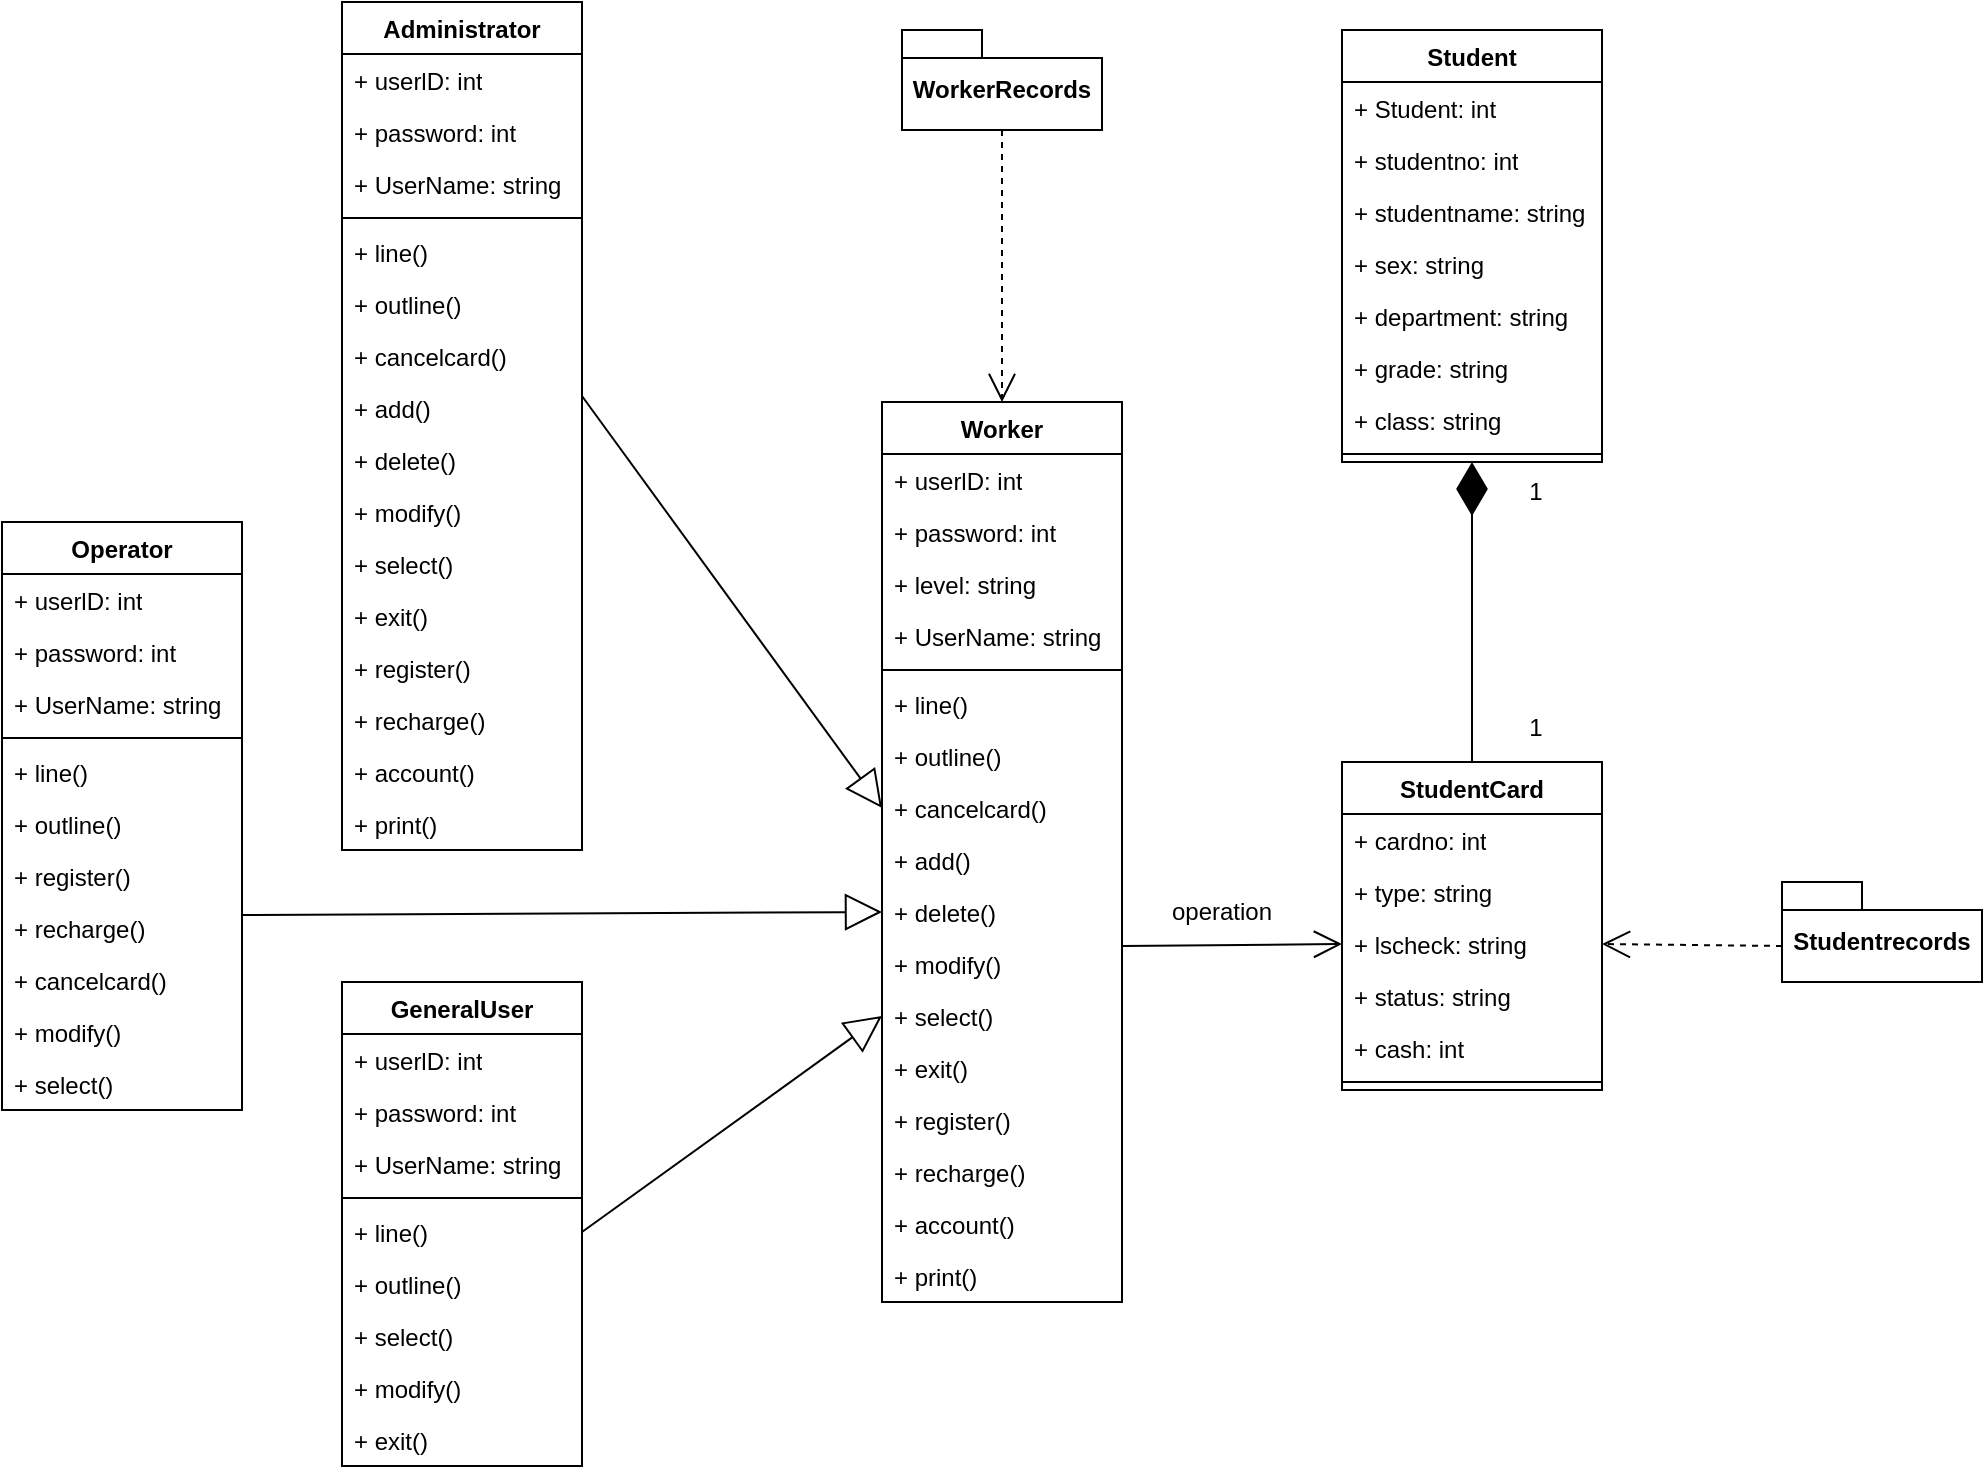 <mxfile version="22.0.8" type="github">
  <diagram name="第 1 页" id="qCt2_IeTUX2xMLSXx4s5">
    <mxGraphModel dx="1434" dy="758" grid="1" gridSize="10" guides="1" tooltips="1" connect="1" arrows="1" fold="1" page="1" pageScale="1" pageWidth="827" pageHeight="1169" math="0" shadow="0">
      <root>
        <mxCell id="0" />
        <mxCell id="1" parent="0" />
        <mxCell id="UJVMYoUxDZK4msPOj0UV-1" value="Operator" style="swimlane;fontStyle=1;align=center;verticalAlign=top;childLayout=stackLayout;horizontal=1;startSize=26;horizontalStack=0;resizeParent=1;resizeParentMax=0;resizeLast=0;collapsible=1;marginBottom=0;whiteSpace=wrap;html=1;" parent="1" vertex="1">
          <mxGeometry x="90" y="270" width="120" height="294" as="geometry" />
        </mxCell>
        <mxCell id="UJVMYoUxDZK4msPOj0UV-2" value="+ userlD: int" style="text;strokeColor=none;fillColor=none;align=left;verticalAlign=top;spacingLeft=4;spacingRight=4;overflow=hidden;rotatable=0;points=[[0,0.5],[1,0.5]];portConstraint=eastwest;whiteSpace=wrap;html=1;" parent="UJVMYoUxDZK4msPOj0UV-1" vertex="1">
          <mxGeometry y="26" width="120" height="26" as="geometry" />
        </mxCell>
        <mxCell id="UJVMYoUxDZK4msPOj0UV-5" value="+ password: int" style="text;strokeColor=none;fillColor=none;align=left;verticalAlign=top;spacingLeft=4;spacingRight=4;overflow=hidden;rotatable=0;points=[[0,0.5],[1,0.5]];portConstraint=eastwest;whiteSpace=wrap;html=1;" parent="UJVMYoUxDZK4msPOj0UV-1" vertex="1">
          <mxGeometry y="52" width="120" height="26" as="geometry" />
        </mxCell>
        <mxCell id="UJVMYoUxDZK4msPOj0UV-6" value="+ UserName: string" style="text;strokeColor=none;fillColor=none;align=left;verticalAlign=top;spacingLeft=4;spacingRight=4;overflow=hidden;rotatable=0;points=[[0,0.5],[1,0.5]];portConstraint=eastwest;whiteSpace=wrap;html=1;" parent="UJVMYoUxDZK4msPOj0UV-1" vertex="1">
          <mxGeometry y="78" width="120" height="26" as="geometry" />
        </mxCell>
        <mxCell id="UJVMYoUxDZK4msPOj0UV-3" value="" style="line;strokeWidth=1;fillColor=none;align=left;verticalAlign=middle;spacingTop=-1;spacingLeft=3;spacingRight=3;rotatable=0;labelPosition=right;points=[];portConstraint=eastwest;strokeColor=inherit;" parent="UJVMYoUxDZK4msPOj0UV-1" vertex="1">
          <mxGeometry y="104" width="120" height="8" as="geometry" />
        </mxCell>
        <mxCell id="UJVMYoUxDZK4msPOj0UV-4" value="+ line()" style="text;strokeColor=none;fillColor=none;align=left;verticalAlign=top;spacingLeft=4;spacingRight=4;overflow=hidden;rotatable=0;points=[[0,0.5],[1,0.5]];portConstraint=eastwest;whiteSpace=wrap;html=1;" parent="UJVMYoUxDZK4msPOj0UV-1" vertex="1">
          <mxGeometry y="112" width="120" height="26" as="geometry" />
        </mxCell>
        <mxCell id="UJVMYoUxDZK4msPOj0UV-7" value="+ outline()" style="text;strokeColor=none;fillColor=none;align=left;verticalAlign=top;spacingLeft=4;spacingRight=4;overflow=hidden;rotatable=0;points=[[0,0.5],[1,0.5]];portConstraint=eastwest;whiteSpace=wrap;html=1;" parent="UJVMYoUxDZK4msPOj0UV-1" vertex="1">
          <mxGeometry y="138" width="120" height="26" as="geometry" />
        </mxCell>
        <mxCell id="UJVMYoUxDZK4msPOj0UV-8" value="+ register()" style="whiteSpace=wrap;html=1;align=left;verticalAlign=top;fillColor=none;strokeColor=none;gradientColor=none;spacingLeft=4;spacingRight=4;" parent="UJVMYoUxDZK4msPOj0UV-1" vertex="1">
          <mxGeometry y="164" width="120" height="26" as="geometry" />
        </mxCell>
        <mxCell id="UJVMYoUxDZK4msPOj0UV-9" value="+ recharge()" style="whiteSpace=wrap;html=1;align=left;verticalAlign=top;fillColor=none;strokeColor=none;gradientColor=none;spacingLeft=4;spacingRight=4;" parent="UJVMYoUxDZK4msPOj0UV-1" vertex="1">
          <mxGeometry y="190" width="120" height="26" as="geometry" />
        </mxCell>
        <mxCell id="UJVMYoUxDZK4msPOj0UV-10" value="+ cancelcard()" style="whiteSpace=wrap;html=1;align=left;verticalAlign=top;fillColor=none;strokeColor=none;gradientColor=none;spacingLeft=4;spacingRight=4;" parent="UJVMYoUxDZK4msPOj0UV-1" vertex="1">
          <mxGeometry y="216" width="120" height="26" as="geometry" />
        </mxCell>
        <mxCell id="UJVMYoUxDZK4msPOj0UV-11" value="+ modify()" style="whiteSpace=wrap;html=1;align=left;verticalAlign=top;fillColor=none;strokeColor=none;gradientColor=none;spacingLeft=4;spacingRight=4;" parent="UJVMYoUxDZK4msPOj0UV-1" vertex="1">
          <mxGeometry y="242" width="120" height="26" as="geometry" />
        </mxCell>
        <mxCell id="UJVMYoUxDZK4msPOj0UV-12" value="+ select()" style="whiteSpace=wrap;html=1;align=left;verticalAlign=top;fillColor=none;strokeColor=none;gradientColor=none;spacingLeft=4;spacingRight=4;" parent="UJVMYoUxDZK4msPOj0UV-1" vertex="1">
          <mxGeometry y="268" width="120" height="26" as="geometry" />
        </mxCell>
        <mxCell id="UJVMYoUxDZK4msPOj0UV-13" value="Administrator" style="swimlane;fontStyle=1;align=center;verticalAlign=top;childLayout=stackLayout;horizontal=1;startSize=26;horizontalStack=0;resizeParent=1;resizeParentMax=0;resizeLast=0;collapsible=1;marginBottom=0;whiteSpace=wrap;html=1;" parent="1" vertex="1">
          <mxGeometry x="260" y="10" width="120" height="424" as="geometry" />
        </mxCell>
        <mxCell id="UJVMYoUxDZK4msPOj0UV-14" value="+ userlD: int" style="text;strokeColor=none;fillColor=none;align=left;verticalAlign=top;spacingLeft=4;spacingRight=4;overflow=hidden;rotatable=0;points=[[0,0.5],[1,0.5]];portConstraint=eastwest;whiteSpace=wrap;html=1;" parent="UJVMYoUxDZK4msPOj0UV-13" vertex="1">
          <mxGeometry y="26" width="120" height="26" as="geometry" />
        </mxCell>
        <mxCell id="UJVMYoUxDZK4msPOj0UV-17" value="+ password: int" style="text;strokeColor=none;fillColor=none;align=left;verticalAlign=top;spacingLeft=4;spacingRight=4;overflow=hidden;rotatable=0;points=[[0,0.5],[1,0.5]];portConstraint=eastwest;whiteSpace=wrap;html=1;" parent="UJVMYoUxDZK4msPOj0UV-13" vertex="1">
          <mxGeometry y="52" width="120" height="26" as="geometry" />
        </mxCell>
        <mxCell id="UJVMYoUxDZK4msPOj0UV-18" value="+ UserName: string" style="text;strokeColor=none;fillColor=none;align=left;verticalAlign=top;spacingLeft=4;spacingRight=4;overflow=hidden;rotatable=0;points=[[0,0.5],[1,0.5]];portConstraint=eastwest;whiteSpace=wrap;html=1;" parent="UJVMYoUxDZK4msPOj0UV-13" vertex="1">
          <mxGeometry y="78" width="120" height="26" as="geometry" />
        </mxCell>
        <mxCell id="UJVMYoUxDZK4msPOj0UV-15" value="" style="line;strokeWidth=1;fillColor=none;align=left;verticalAlign=middle;spacingTop=-1;spacingLeft=3;spacingRight=3;rotatable=0;labelPosition=right;points=[];portConstraint=eastwest;strokeColor=inherit;" parent="UJVMYoUxDZK4msPOj0UV-13" vertex="1">
          <mxGeometry y="104" width="120" height="8" as="geometry" />
        </mxCell>
        <mxCell id="UJVMYoUxDZK4msPOj0UV-16" value="+ line()" style="text;strokeColor=none;fillColor=none;align=left;verticalAlign=top;spacingLeft=4;spacingRight=4;overflow=hidden;rotatable=0;points=[[0,0.5],[1,0.5]];portConstraint=eastwest;whiteSpace=wrap;html=1;" parent="UJVMYoUxDZK4msPOj0UV-13" vertex="1">
          <mxGeometry y="112" width="120" height="26" as="geometry" />
        </mxCell>
        <mxCell id="UJVMYoUxDZK4msPOj0UV-22" value="+ outline()" style="text;strokeColor=none;fillColor=none;align=left;verticalAlign=top;spacingLeft=4;spacingRight=4;overflow=hidden;rotatable=0;points=[[0,0.5],[1,0.5]];portConstraint=eastwest;whiteSpace=wrap;html=1;" parent="UJVMYoUxDZK4msPOj0UV-13" vertex="1">
          <mxGeometry y="138" width="120" height="26" as="geometry" />
        </mxCell>
        <mxCell id="UJVMYoUxDZK4msPOj0UV-23" value="+ cancelcard()" style="text;strokeColor=none;fillColor=none;align=left;verticalAlign=top;spacingLeft=4;spacingRight=4;overflow=hidden;rotatable=0;points=[[0,0.5],[1,0.5]];portConstraint=eastwest;whiteSpace=wrap;html=1;" parent="UJVMYoUxDZK4msPOj0UV-13" vertex="1">
          <mxGeometry y="164" width="120" height="26" as="geometry" />
        </mxCell>
        <mxCell id="UJVMYoUxDZK4msPOj0UV-24" value="+ add()" style="text;strokeColor=none;fillColor=none;align=left;verticalAlign=top;spacingLeft=4;spacingRight=4;overflow=hidden;rotatable=0;points=[[0,0.5],[1,0.5]];portConstraint=eastwest;whiteSpace=wrap;html=1;" parent="UJVMYoUxDZK4msPOj0UV-13" vertex="1">
          <mxGeometry y="190" width="120" height="26" as="geometry" />
        </mxCell>
        <mxCell id="UJVMYoUxDZK4msPOj0UV-25" value="+ delete()" style="text;strokeColor=none;fillColor=none;align=left;verticalAlign=top;spacingLeft=4;spacingRight=4;overflow=hidden;rotatable=0;points=[[0,0.5],[1,0.5]];portConstraint=eastwest;whiteSpace=wrap;html=1;" parent="UJVMYoUxDZK4msPOj0UV-13" vertex="1">
          <mxGeometry y="216" width="120" height="26" as="geometry" />
        </mxCell>
        <mxCell id="UJVMYoUxDZK4msPOj0UV-20" value="+ modify()" style="text;strokeColor=none;fillColor=none;align=left;verticalAlign=top;spacingLeft=4;spacingRight=4;overflow=hidden;rotatable=0;points=[[0,0.5],[1,0.5]];portConstraint=eastwest;whiteSpace=wrap;html=1;" parent="UJVMYoUxDZK4msPOj0UV-13" vertex="1">
          <mxGeometry y="242" width="120" height="26" as="geometry" />
        </mxCell>
        <mxCell id="UJVMYoUxDZK4msPOj0UV-26" value="+ select()" style="text;strokeColor=none;fillColor=none;align=left;verticalAlign=top;spacingLeft=4;spacingRight=4;overflow=hidden;rotatable=0;points=[[0,0.5],[1,0.5]];portConstraint=eastwest;whiteSpace=wrap;html=1;" parent="UJVMYoUxDZK4msPOj0UV-13" vertex="1">
          <mxGeometry y="268" width="120" height="26" as="geometry" />
        </mxCell>
        <mxCell id="UJVMYoUxDZK4msPOj0UV-27" value="+ exit()" style="text;strokeColor=none;fillColor=none;align=left;verticalAlign=top;spacingLeft=4;spacingRight=4;overflow=hidden;rotatable=0;points=[[0,0.5],[1,0.5]];portConstraint=eastwest;whiteSpace=wrap;html=1;" parent="UJVMYoUxDZK4msPOj0UV-13" vertex="1">
          <mxGeometry y="294" width="120" height="26" as="geometry" />
        </mxCell>
        <mxCell id="UJVMYoUxDZK4msPOj0UV-21" value="+ register()" style="text;strokeColor=none;fillColor=none;align=left;verticalAlign=top;spacingLeft=4;spacingRight=4;overflow=hidden;rotatable=0;points=[[0,0.5],[1,0.5]];portConstraint=eastwest;whiteSpace=wrap;html=1;" parent="UJVMYoUxDZK4msPOj0UV-13" vertex="1">
          <mxGeometry y="320" width="120" height="26" as="geometry" />
        </mxCell>
        <mxCell id="UJVMYoUxDZK4msPOj0UV-28" value="+ recharge()" style="text;strokeColor=none;fillColor=none;align=left;verticalAlign=top;spacingLeft=4;spacingRight=4;overflow=hidden;rotatable=0;points=[[0,0.5],[1,0.5]];portConstraint=eastwest;whiteSpace=wrap;html=1;" parent="UJVMYoUxDZK4msPOj0UV-13" vertex="1">
          <mxGeometry y="346" width="120" height="26" as="geometry" />
        </mxCell>
        <mxCell id="UJVMYoUxDZK4msPOj0UV-29" value="+ account()" style="text;strokeColor=none;fillColor=none;align=left;verticalAlign=top;spacingLeft=4;spacingRight=4;overflow=hidden;rotatable=0;points=[[0,0.5],[1,0.5]];portConstraint=eastwest;whiteSpace=wrap;html=1;" parent="UJVMYoUxDZK4msPOj0UV-13" vertex="1">
          <mxGeometry y="372" width="120" height="26" as="geometry" />
        </mxCell>
        <mxCell id="UJVMYoUxDZK4msPOj0UV-30" value="+ print()" style="text;strokeColor=none;fillColor=none;align=left;verticalAlign=top;spacingLeft=4;spacingRight=4;overflow=hidden;rotatable=0;points=[[0,0.5],[1,0.5]];portConstraint=eastwest;whiteSpace=wrap;html=1;" parent="UJVMYoUxDZK4msPOj0UV-13" vertex="1">
          <mxGeometry y="398" width="120" height="26" as="geometry" />
        </mxCell>
        <mxCell id="UJVMYoUxDZK4msPOj0UV-31" value="GeneralUser" style="swimlane;fontStyle=1;align=center;verticalAlign=top;childLayout=stackLayout;horizontal=1;startSize=26;horizontalStack=0;resizeParent=1;resizeParentMax=0;resizeLast=0;collapsible=1;marginBottom=0;whiteSpace=wrap;html=1;" parent="1" vertex="1">
          <mxGeometry x="260" y="500" width="120" height="242" as="geometry" />
        </mxCell>
        <mxCell id="UJVMYoUxDZK4msPOj0UV-32" value="+ userlD: int" style="text;strokeColor=none;fillColor=none;align=left;verticalAlign=top;spacingLeft=4;spacingRight=4;overflow=hidden;rotatable=0;points=[[0,0.5],[1,0.5]];portConstraint=eastwest;whiteSpace=wrap;html=1;" parent="UJVMYoUxDZK4msPOj0UV-31" vertex="1">
          <mxGeometry y="26" width="120" height="26" as="geometry" />
        </mxCell>
        <mxCell id="UJVMYoUxDZK4msPOj0UV-35" value="+ password: int" style="text;strokeColor=none;fillColor=none;align=left;verticalAlign=top;spacingLeft=4;spacingRight=4;overflow=hidden;rotatable=0;points=[[0,0.5],[1,0.5]];portConstraint=eastwest;whiteSpace=wrap;html=1;" parent="UJVMYoUxDZK4msPOj0UV-31" vertex="1">
          <mxGeometry y="52" width="120" height="26" as="geometry" />
        </mxCell>
        <mxCell id="UJVMYoUxDZK4msPOj0UV-36" value="+ UserName: string" style="text;strokeColor=none;fillColor=none;align=left;verticalAlign=top;spacingLeft=4;spacingRight=4;overflow=hidden;rotatable=0;points=[[0,0.5],[1,0.5]];portConstraint=eastwest;whiteSpace=wrap;html=1;" parent="UJVMYoUxDZK4msPOj0UV-31" vertex="1">
          <mxGeometry y="78" width="120" height="26" as="geometry" />
        </mxCell>
        <mxCell id="UJVMYoUxDZK4msPOj0UV-33" value="" style="line;strokeWidth=1;fillColor=none;align=left;verticalAlign=middle;spacingTop=-1;spacingLeft=3;spacingRight=3;rotatable=0;labelPosition=right;points=[];portConstraint=eastwest;strokeColor=inherit;" parent="UJVMYoUxDZK4msPOj0UV-31" vertex="1">
          <mxGeometry y="104" width="120" height="8" as="geometry" />
        </mxCell>
        <mxCell id="UJVMYoUxDZK4msPOj0UV-34" value="+ line()" style="text;strokeColor=none;fillColor=none;align=left;verticalAlign=top;spacingLeft=4;spacingRight=4;overflow=hidden;rotatable=0;points=[[0,0.5],[1,0.5]];portConstraint=eastwest;whiteSpace=wrap;html=1;" parent="UJVMYoUxDZK4msPOj0UV-31" vertex="1">
          <mxGeometry y="112" width="120" height="26" as="geometry" />
        </mxCell>
        <mxCell id="UJVMYoUxDZK4msPOj0UV-37" value="+ outline()" style="text;strokeColor=none;fillColor=none;align=left;verticalAlign=top;spacingLeft=4;spacingRight=4;overflow=hidden;rotatable=0;points=[[0,0.5],[1,0.5]];portConstraint=eastwest;whiteSpace=wrap;html=1;" parent="UJVMYoUxDZK4msPOj0UV-31" vertex="1">
          <mxGeometry y="138" width="120" height="26" as="geometry" />
        </mxCell>
        <mxCell id="UJVMYoUxDZK4msPOj0UV-38" value="+ select()" style="text;strokeColor=none;fillColor=none;align=left;verticalAlign=top;spacingLeft=4;spacingRight=4;overflow=hidden;rotatable=0;points=[[0,0.5],[1,0.5]];portConstraint=eastwest;whiteSpace=wrap;html=1;" parent="UJVMYoUxDZK4msPOj0UV-31" vertex="1">
          <mxGeometry y="164" width="120" height="26" as="geometry" />
        </mxCell>
        <mxCell id="UJVMYoUxDZK4msPOj0UV-39" value="+ modify()" style="text;strokeColor=none;fillColor=none;align=left;verticalAlign=top;spacingLeft=4;spacingRight=4;overflow=hidden;rotatable=0;points=[[0,0.5],[1,0.5]];portConstraint=eastwest;whiteSpace=wrap;html=1;" parent="UJVMYoUxDZK4msPOj0UV-31" vertex="1">
          <mxGeometry y="190" width="120" height="26" as="geometry" />
        </mxCell>
        <mxCell id="UJVMYoUxDZK4msPOj0UV-40" value="+ exit()" style="text;strokeColor=none;fillColor=none;align=left;verticalAlign=top;spacingLeft=4;spacingRight=4;overflow=hidden;rotatable=0;points=[[0,0.5],[1,0.5]];portConstraint=eastwest;whiteSpace=wrap;html=1;" parent="UJVMYoUxDZK4msPOj0UV-31" vertex="1">
          <mxGeometry y="216" width="120" height="26" as="geometry" />
        </mxCell>
        <mxCell id="UJVMYoUxDZK4msPOj0UV-41" value="WorkerRecords" style="shape=folder;fontStyle=1;spacingTop=10;tabWidth=40;tabHeight=14;tabPosition=left;html=1;whiteSpace=wrap;" parent="1" vertex="1">
          <mxGeometry x="540" y="24" width="100" height="50" as="geometry" />
        </mxCell>
        <mxCell id="UJVMYoUxDZK4msPOj0UV-45" value="Worker" style="swimlane;fontStyle=1;align=center;verticalAlign=top;childLayout=stackLayout;horizontal=1;startSize=26;horizontalStack=0;resizeParent=1;resizeParentMax=0;resizeLast=0;collapsible=1;marginBottom=0;whiteSpace=wrap;html=1;" parent="1" vertex="1">
          <mxGeometry x="530" y="210" width="120" height="450" as="geometry" />
        </mxCell>
        <mxCell id="UJVMYoUxDZK4msPOj0UV-46" value="+ userlD: int" style="text;strokeColor=none;fillColor=none;align=left;verticalAlign=top;spacingLeft=4;spacingRight=4;overflow=hidden;rotatable=0;points=[[0,0.5],[1,0.5]];portConstraint=eastwest;whiteSpace=wrap;html=1;" parent="UJVMYoUxDZK4msPOj0UV-45" vertex="1">
          <mxGeometry y="26" width="120" height="26" as="geometry" />
        </mxCell>
        <mxCell id="UJVMYoUxDZK4msPOj0UV-49" value="+ password: int" style="text;strokeColor=none;fillColor=none;align=left;verticalAlign=top;spacingLeft=4;spacingRight=4;overflow=hidden;rotatable=0;points=[[0,0.5],[1,0.5]];portConstraint=eastwest;whiteSpace=wrap;html=1;" parent="UJVMYoUxDZK4msPOj0UV-45" vertex="1">
          <mxGeometry y="52" width="120" height="26" as="geometry" />
        </mxCell>
        <mxCell id="UJVMYoUxDZK4msPOj0UV-50" value="+ level: string" style="text;strokeColor=none;fillColor=none;align=left;verticalAlign=top;spacingLeft=4;spacingRight=4;overflow=hidden;rotatable=0;points=[[0,0.5],[1,0.5]];portConstraint=eastwest;whiteSpace=wrap;html=1;" parent="UJVMYoUxDZK4msPOj0UV-45" vertex="1">
          <mxGeometry y="78" width="120" height="26" as="geometry" />
        </mxCell>
        <mxCell id="UJVMYoUxDZK4msPOj0UV-51" value="+ UserName: string" style="text;strokeColor=none;fillColor=none;align=left;verticalAlign=top;spacingLeft=4;spacingRight=4;overflow=hidden;rotatable=0;points=[[0,0.5],[1,0.5]];portConstraint=eastwest;whiteSpace=wrap;html=1;" parent="UJVMYoUxDZK4msPOj0UV-45" vertex="1">
          <mxGeometry y="104" width="120" height="26" as="geometry" />
        </mxCell>
        <mxCell id="UJVMYoUxDZK4msPOj0UV-47" value="" style="line;strokeWidth=1;fillColor=none;align=left;verticalAlign=middle;spacingTop=-1;spacingLeft=3;spacingRight=3;rotatable=0;labelPosition=right;points=[];portConstraint=eastwest;strokeColor=inherit;" parent="UJVMYoUxDZK4msPOj0UV-45" vertex="1">
          <mxGeometry y="130" width="120" height="8" as="geometry" />
        </mxCell>
        <mxCell id="UJVMYoUxDZK4msPOj0UV-48" value="+ line()" style="text;strokeColor=none;fillColor=none;align=left;verticalAlign=top;spacingLeft=4;spacingRight=4;overflow=hidden;rotatable=0;points=[[0,0.5],[1,0.5]];portConstraint=eastwest;whiteSpace=wrap;html=1;" parent="UJVMYoUxDZK4msPOj0UV-45" vertex="1">
          <mxGeometry y="138" width="120" height="26" as="geometry" />
        </mxCell>
        <mxCell id="UJVMYoUxDZK4msPOj0UV-52" value="+ outline()" style="text;strokeColor=none;fillColor=none;align=left;verticalAlign=top;spacingLeft=4;spacingRight=4;overflow=hidden;rotatable=0;points=[[0,0.5],[1,0.5]];portConstraint=eastwest;whiteSpace=wrap;html=1;" parent="UJVMYoUxDZK4msPOj0UV-45" vertex="1">
          <mxGeometry y="164" width="120" height="26" as="geometry" />
        </mxCell>
        <mxCell id="UJVMYoUxDZK4msPOj0UV-53" value="+ cancelcard()" style="text;strokeColor=none;fillColor=none;align=left;verticalAlign=top;spacingLeft=4;spacingRight=4;overflow=hidden;rotatable=0;points=[[0,0.5],[1,0.5]];portConstraint=eastwest;whiteSpace=wrap;html=1;" parent="UJVMYoUxDZK4msPOj0UV-45" vertex="1">
          <mxGeometry y="190" width="120" height="26" as="geometry" />
        </mxCell>
        <mxCell id="UJVMYoUxDZK4msPOj0UV-54" value="+ add()" style="text;strokeColor=none;fillColor=none;align=left;verticalAlign=top;spacingLeft=4;spacingRight=4;overflow=hidden;rotatable=0;points=[[0,0.5],[1,0.5]];portConstraint=eastwest;whiteSpace=wrap;html=1;" parent="UJVMYoUxDZK4msPOj0UV-45" vertex="1">
          <mxGeometry y="216" width="120" height="26" as="geometry" />
        </mxCell>
        <mxCell id="UJVMYoUxDZK4msPOj0UV-55" value="+ delete()" style="text;strokeColor=none;fillColor=none;align=left;verticalAlign=top;spacingLeft=4;spacingRight=4;overflow=hidden;rotatable=0;points=[[0,0.5],[1,0.5]];portConstraint=eastwest;whiteSpace=wrap;html=1;" parent="UJVMYoUxDZK4msPOj0UV-45" vertex="1">
          <mxGeometry y="242" width="120" height="26" as="geometry" />
        </mxCell>
        <mxCell id="UJVMYoUxDZK4msPOj0UV-56" value="+ modify()" style="text;strokeColor=none;fillColor=none;align=left;verticalAlign=top;spacingLeft=4;spacingRight=4;overflow=hidden;rotatable=0;points=[[0,0.5],[1,0.5]];portConstraint=eastwest;whiteSpace=wrap;html=1;" parent="UJVMYoUxDZK4msPOj0UV-45" vertex="1">
          <mxGeometry y="268" width="120" height="26" as="geometry" />
        </mxCell>
        <mxCell id="UJVMYoUxDZK4msPOj0UV-57" value="+ select()" style="text;strokeColor=none;fillColor=none;align=left;verticalAlign=top;spacingLeft=4;spacingRight=4;overflow=hidden;rotatable=0;points=[[0,0.5],[1,0.5]];portConstraint=eastwest;whiteSpace=wrap;html=1;" parent="UJVMYoUxDZK4msPOj0UV-45" vertex="1">
          <mxGeometry y="294" width="120" height="26" as="geometry" />
        </mxCell>
        <mxCell id="UJVMYoUxDZK4msPOj0UV-58" value="+ exit()" style="text;strokeColor=none;fillColor=none;align=left;verticalAlign=top;spacingLeft=4;spacingRight=4;overflow=hidden;rotatable=0;points=[[0,0.5],[1,0.5]];portConstraint=eastwest;whiteSpace=wrap;html=1;" parent="UJVMYoUxDZK4msPOj0UV-45" vertex="1">
          <mxGeometry y="320" width="120" height="26" as="geometry" />
        </mxCell>
        <mxCell id="UJVMYoUxDZK4msPOj0UV-59" value="+ register()" style="text;strokeColor=none;fillColor=none;align=left;verticalAlign=top;spacingLeft=4;spacingRight=4;overflow=hidden;rotatable=0;points=[[0,0.5],[1,0.5]];portConstraint=eastwest;whiteSpace=wrap;html=1;" parent="UJVMYoUxDZK4msPOj0UV-45" vertex="1">
          <mxGeometry y="346" width="120" height="26" as="geometry" />
        </mxCell>
        <mxCell id="UJVMYoUxDZK4msPOj0UV-60" value="+ recharge()" style="text;strokeColor=none;fillColor=none;align=left;verticalAlign=top;spacingLeft=4;spacingRight=4;overflow=hidden;rotatable=0;points=[[0,0.5],[1,0.5]];portConstraint=eastwest;whiteSpace=wrap;html=1;" parent="UJVMYoUxDZK4msPOj0UV-45" vertex="1">
          <mxGeometry y="372" width="120" height="26" as="geometry" />
        </mxCell>
        <mxCell id="UJVMYoUxDZK4msPOj0UV-61" value="+ account()" style="text;strokeColor=none;fillColor=none;align=left;verticalAlign=top;spacingLeft=4;spacingRight=4;overflow=hidden;rotatable=0;points=[[0,0.5],[1,0.5]];portConstraint=eastwest;whiteSpace=wrap;html=1;" parent="UJVMYoUxDZK4msPOj0UV-45" vertex="1">
          <mxGeometry y="398" width="120" height="26" as="geometry" />
        </mxCell>
        <mxCell id="UJVMYoUxDZK4msPOj0UV-62" value="+ print()" style="text;strokeColor=none;fillColor=none;align=left;verticalAlign=top;spacingLeft=4;spacingRight=4;overflow=hidden;rotatable=0;points=[[0,0.5],[1,0.5]];portConstraint=eastwest;whiteSpace=wrap;html=1;" parent="UJVMYoUxDZK4msPOj0UV-45" vertex="1">
          <mxGeometry y="424" width="120" height="26" as="geometry" />
        </mxCell>
        <mxCell id="UJVMYoUxDZK4msPOj0UV-81" value="Student" style="swimlane;fontStyle=1;align=center;verticalAlign=top;childLayout=stackLayout;horizontal=1;startSize=26;horizontalStack=0;resizeParent=1;resizeParentMax=0;resizeLast=0;collapsible=1;marginBottom=0;whiteSpace=wrap;html=1;" parent="1" vertex="1">
          <mxGeometry x="760" y="24" width="130" height="216" as="geometry" />
        </mxCell>
        <mxCell id="UJVMYoUxDZK4msPOj0UV-82" value="+ Student: int" style="text;strokeColor=none;fillColor=none;align=left;verticalAlign=top;spacingLeft=4;spacingRight=4;overflow=hidden;rotatable=0;points=[[0,0.5],[1,0.5]];portConstraint=eastwest;whiteSpace=wrap;html=1;" parent="UJVMYoUxDZK4msPOj0UV-81" vertex="1">
          <mxGeometry y="26" width="130" height="26" as="geometry" />
        </mxCell>
        <mxCell id="UJVMYoUxDZK4msPOj0UV-85" value="+ studentno: int" style="text;strokeColor=none;fillColor=none;align=left;verticalAlign=top;spacingLeft=4;spacingRight=4;overflow=hidden;rotatable=0;points=[[0,0.5],[1,0.5]];portConstraint=eastwest;whiteSpace=wrap;html=1;" parent="UJVMYoUxDZK4msPOj0UV-81" vertex="1">
          <mxGeometry y="52" width="130" height="26" as="geometry" />
        </mxCell>
        <mxCell id="UJVMYoUxDZK4msPOj0UV-86" value="+ studentname: string" style="text;strokeColor=none;fillColor=none;align=left;verticalAlign=top;spacingLeft=4;spacingRight=4;overflow=hidden;rotatable=0;points=[[0,0.5],[1,0.5]];portConstraint=eastwest;whiteSpace=wrap;html=1;" parent="UJVMYoUxDZK4msPOj0UV-81" vertex="1">
          <mxGeometry y="78" width="130" height="26" as="geometry" />
        </mxCell>
        <mxCell id="UJVMYoUxDZK4msPOj0UV-87" value="+ sex: string" style="text;strokeColor=none;fillColor=none;align=left;verticalAlign=top;spacingLeft=4;spacingRight=4;overflow=hidden;rotatable=0;points=[[0,0.5],[1,0.5]];portConstraint=eastwest;whiteSpace=wrap;html=1;" parent="UJVMYoUxDZK4msPOj0UV-81" vertex="1">
          <mxGeometry y="104" width="130" height="26" as="geometry" />
        </mxCell>
        <mxCell id="UJVMYoUxDZK4msPOj0UV-88" value="+ department: string" style="text;strokeColor=none;fillColor=none;align=left;verticalAlign=top;spacingLeft=4;spacingRight=4;overflow=hidden;rotatable=0;points=[[0,0.5],[1,0.5]];portConstraint=eastwest;whiteSpace=wrap;html=1;" parent="UJVMYoUxDZK4msPOj0UV-81" vertex="1">
          <mxGeometry y="130" width="130" height="26" as="geometry" />
        </mxCell>
        <mxCell id="UJVMYoUxDZK4msPOj0UV-89" value="+ grade: string" style="text;strokeColor=none;fillColor=none;align=left;verticalAlign=top;spacingLeft=4;spacingRight=4;overflow=hidden;rotatable=0;points=[[0,0.5],[1,0.5]];portConstraint=eastwest;whiteSpace=wrap;html=1;" parent="UJVMYoUxDZK4msPOj0UV-81" vertex="1">
          <mxGeometry y="156" width="130" height="26" as="geometry" />
        </mxCell>
        <mxCell id="UJVMYoUxDZK4msPOj0UV-90" value="+ class: string" style="text;strokeColor=none;fillColor=none;align=left;verticalAlign=top;spacingLeft=4;spacingRight=4;overflow=hidden;rotatable=0;points=[[0,0.5],[1,0.5]];portConstraint=eastwest;whiteSpace=wrap;html=1;" parent="UJVMYoUxDZK4msPOj0UV-81" vertex="1">
          <mxGeometry y="182" width="130" height="26" as="geometry" />
        </mxCell>
        <mxCell id="UJVMYoUxDZK4msPOj0UV-83" value="" style="line;strokeWidth=1;fillColor=none;align=left;verticalAlign=middle;spacingTop=-1;spacingLeft=3;spacingRight=3;rotatable=0;labelPosition=right;points=[];portConstraint=eastwest;strokeColor=inherit;" parent="UJVMYoUxDZK4msPOj0UV-81" vertex="1">
          <mxGeometry y="208" width="130" height="8" as="geometry" />
        </mxCell>
        <mxCell id="UJVMYoUxDZK4msPOj0UV-91" value="StudentCard" style="swimlane;fontStyle=1;align=center;verticalAlign=top;childLayout=stackLayout;horizontal=1;startSize=26;horizontalStack=0;resizeParent=1;resizeParentMax=0;resizeLast=0;collapsible=1;marginBottom=0;whiteSpace=wrap;html=1;" parent="1" vertex="1">
          <mxGeometry x="760" y="390" width="130" height="164" as="geometry" />
        </mxCell>
        <mxCell id="UJVMYoUxDZK4msPOj0UV-92" value="+ cardno: int" style="text;strokeColor=none;fillColor=none;align=left;verticalAlign=top;spacingLeft=4;spacingRight=4;overflow=hidden;rotatable=0;points=[[0,0.5],[1,0.5]];portConstraint=eastwest;whiteSpace=wrap;html=1;" parent="UJVMYoUxDZK4msPOj0UV-91" vertex="1">
          <mxGeometry y="26" width="130" height="26" as="geometry" />
        </mxCell>
        <mxCell id="UJVMYoUxDZK4msPOj0UV-95" value="+ type: string" style="text;strokeColor=none;fillColor=none;align=left;verticalAlign=top;spacingLeft=4;spacingRight=4;overflow=hidden;rotatable=0;points=[[0,0.5],[1,0.5]];portConstraint=eastwest;whiteSpace=wrap;html=1;" parent="UJVMYoUxDZK4msPOj0UV-91" vertex="1">
          <mxGeometry y="52" width="130" height="26" as="geometry" />
        </mxCell>
        <mxCell id="UJVMYoUxDZK4msPOj0UV-96" value="+ lscheck: string" style="text;strokeColor=none;fillColor=none;align=left;verticalAlign=top;spacingLeft=4;spacingRight=4;overflow=hidden;rotatable=0;points=[[0,0.5],[1,0.5]];portConstraint=eastwest;whiteSpace=wrap;html=1;" parent="UJVMYoUxDZK4msPOj0UV-91" vertex="1">
          <mxGeometry y="78" width="130" height="26" as="geometry" />
        </mxCell>
        <mxCell id="UJVMYoUxDZK4msPOj0UV-97" value="+ status: string" style="text;strokeColor=none;fillColor=none;align=left;verticalAlign=top;spacingLeft=4;spacingRight=4;overflow=hidden;rotatable=0;points=[[0,0.5],[1,0.5]];portConstraint=eastwest;whiteSpace=wrap;html=1;" parent="UJVMYoUxDZK4msPOj0UV-91" vertex="1">
          <mxGeometry y="104" width="130" height="26" as="geometry" />
        </mxCell>
        <mxCell id="UJVMYoUxDZK4msPOj0UV-98" value="+ cash: int" style="text;strokeColor=none;fillColor=none;align=left;verticalAlign=top;spacingLeft=4;spacingRight=4;overflow=hidden;rotatable=0;points=[[0,0.5],[1,0.5]];portConstraint=eastwest;whiteSpace=wrap;html=1;" parent="UJVMYoUxDZK4msPOj0UV-91" vertex="1">
          <mxGeometry y="130" width="130" height="26" as="geometry" />
        </mxCell>
        <mxCell id="UJVMYoUxDZK4msPOj0UV-93" value="" style="line;strokeWidth=1;fillColor=none;align=left;verticalAlign=middle;spacingTop=-1;spacingLeft=3;spacingRight=3;rotatable=0;labelPosition=right;points=[];portConstraint=eastwest;strokeColor=inherit;" parent="UJVMYoUxDZK4msPOj0UV-91" vertex="1">
          <mxGeometry y="156" width="130" height="8" as="geometry" />
        </mxCell>
        <mxCell id="UJVMYoUxDZK4msPOj0UV-99" value="Studentrecords" style="shape=folder;fontStyle=1;spacingTop=10;tabWidth=40;tabHeight=14;tabPosition=left;html=1;whiteSpace=wrap;" parent="1" vertex="1">
          <mxGeometry x="980" y="450" width="100" height="50" as="geometry" />
        </mxCell>
        <mxCell id="UJVMYoUxDZK4msPOj0UV-101" value="" style="endArrow=block;endSize=16;endFill=0;html=1;rounded=0;exitX=1;exitY=0.269;exitDx=0;exitDy=0;exitPerimeter=0;entryX=0;entryY=0.5;entryDx=0;entryDy=0;" parent="1" source="UJVMYoUxDZK4msPOj0UV-24" target="UJVMYoUxDZK4msPOj0UV-53" edge="1">
          <mxGeometry x="-0.001" width="160" relative="1" as="geometry">
            <mxPoint x="330" y="390" as="sourcePoint" />
            <mxPoint x="490" y="390" as="targetPoint" />
            <mxPoint as="offset" />
          </mxGeometry>
        </mxCell>
        <mxCell id="UJVMYoUxDZK4msPOj0UV-102" value="" style="endArrow=block;endSize=16;endFill=0;html=1;rounded=0;exitX=1;exitY=0.25;exitDx=0;exitDy=0;entryX=0;entryY=0.5;entryDx=0;entryDy=0;" parent="1" source="UJVMYoUxDZK4msPOj0UV-9" target="UJVMYoUxDZK4msPOj0UV-55" edge="1">
          <mxGeometry x="-0.001" width="160" relative="1" as="geometry">
            <mxPoint x="270" y="334" as="sourcePoint" />
            <mxPoint x="360" y="428" as="targetPoint" />
            <mxPoint as="offset" />
          </mxGeometry>
        </mxCell>
        <mxCell id="UJVMYoUxDZK4msPOj0UV-103" value="" style="endArrow=block;endSize=16;endFill=0;html=1;rounded=0;exitX=1;exitY=0.5;exitDx=0;exitDy=0;entryX=0;entryY=0.5;entryDx=0;entryDy=0;" parent="1" source="UJVMYoUxDZK4msPOj0UV-34" target="UJVMYoUxDZK4msPOj0UV-57" edge="1">
          <mxGeometry x="0.003" width="160" relative="1" as="geometry">
            <mxPoint x="324" y="600" as="sourcePoint" />
            <mxPoint x="414" y="714" as="targetPoint" />
            <mxPoint as="offset" />
          </mxGeometry>
        </mxCell>
        <mxCell id="UJVMYoUxDZK4msPOj0UV-104" value="" style="endArrow=open;endSize=12;dashed=1;html=1;rounded=0;exitX=0.5;exitY=1;exitDx=0;exitDy=0;exitPerimeter=0;entryX=0.5;entryY=0;entryDx=0;entryDy=0;" parent="1" source="UJVMYoUxDZK4msPOj0UV-41" target="UJVMYoUxDZK4msPOj0UV-45" edge="1">
          <mxGeometry width="160" relative="1" as="geometry">
            <mxPoint x="330" y="390" as="sourcePoint" />
            <mxPoint x="490" y="390" as="targetPoint" />
          </mxGeometry>
        </mxCell>
        <mxCell id="UJVMYoUxDZK4msPOj0UV-105" value="" style="endArrow=open;endFill=1;endSize=12;html=1;rounded=0;exitX=1;exitY=0.154;exitDx=0;exitDy=0;entryX=0;entryY=0.5;entryDx=0;entryDy=0;exitPerimeter=0;" parent="1" source="UJVMYoUxDZK4msPOj0UV-56" target="UJVMYoUxDZK4msPOj0UV-96" edge="1">
          <mxGeometry width="160" relative="1" as="geometry">
            <mxPoint x="330" y="390" as="sourcePoint" />
            <mxPoint x="490" y="390" as="targetPoint" />
          </mxGeometry>
        </mxCell>
        <mxCell id="UJVMYoUxDZK4msPOj0UV-106" value="operation" style="text;html=1;strokeColor=none;fillColor=none;align=center;verticalAlign=middle;whiteSpace=wrap;rounded=0;" parent="1" vertex="1">
          <mxGeometry x="670" y="450" width="60" height="30" as="geometry" />
        </mxCell>
        <mxCell id="UJVMYoUxDZK4msPOj0UV-107" value="" style="endArrow=diamondThin;endFill=1;endSize=24;html=1;rounded=0;entryX=0.5;entryY=1;entryDx=0;entryDy=0;exitX=0.5;exitY=0;exitDx=0;exitDy=0;" parent="1" source="UJVMYoUxDZK4msPOj0UV-91" target="UJVMYoUxDZK4msPOj0UV-81" edge="1">
          <mxGeometry width="160" relative="1" as="geometry">
            <mxPoint x="330" y="390" as="sourcePoint" />
            <mxPoint x="490" y="390" as="targetPoint" />
          </mxGeometry>
        </mxCell>
        <mxCell id="UJVMYoUxDZK4msPOj0UV-109" value="1" style="text;html=1;strokeColor=none;fillColor=none;align=center;verticalAlign=middle;whiteSpace=wrap;rounded=0;" parent="1" vertex="1">
          <mxGeometry x="827" y="240" width="60" height="30" as="geometry" />
        </mxCell>
        <mxCell id="UJVMYoUxDZK4msPOj0UV-110" value="1" style="text;html=1;strokeColor=none;fillColor=none;align=center;verticalAlign=middle;whiteSpace=wrap;rounded=0;" parent="1" vertex="1">
          <mxGeometry x="827" y="358" width="60" height="30" as="geometry" />
        </mxCell>
        <mxCell id="UJVMYoUxDZK4msPOj0UV-111" value="" style="endArrow=open;endSize=12;dashed=1;html=1;rounded=0;exitX=0;exitY=0;exitDx=0;exitDy=32;exitPerimeter=0;entryX=1;entryY=0.5;entryDx=0;entryDy=0;" parent="1" source="UJVMYoUxDZK4msPOj0UV-99" target="UJVMYoUxDZK4msPOj0UV-96" edge="1">
          <mxGeometry width="160" relative="1" as="geometry">
            <mxPoint x="780" y="370" as="sourcePoint" />
            <mxPoint x="780" y="470" as="targetPoint" />
          </mxGeometry>
        </mxCell>
      </root>
    </mxGraphModel>
  </diagram>
</mxfile>
